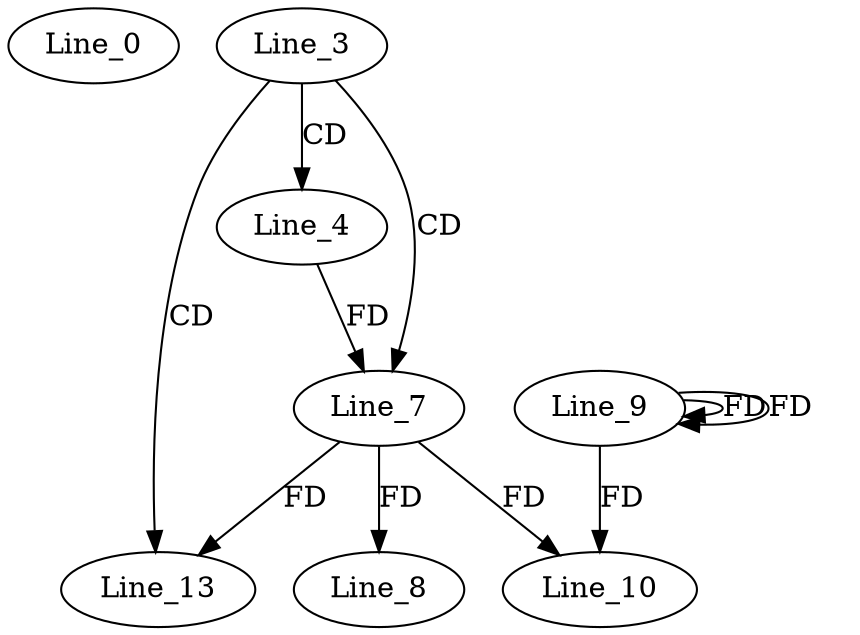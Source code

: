 digraph G {
  Line_0;
  Line_3;
  Line_4;
  Line_7;
  Line_7;
  Line_8;
  Line_9;
  Line_9;
  Line_10;
  Line_13;
  Line_9;
  Line_3 -> Line_4 [ label="CD" ];
  Line_3 -> Line_7 [ label="CD" ];
  Line_4 -> Line_7 [ label="FD" ];
  Line_7 -> Line_8 [ label="FD" ];
  Line_9 -> Line_9 [ label="FD" ];
  Line_7 -> Line_10 [ label="FD" ];
  Line_9 -> Line_10 [ label="FD" ];
  Line_3 -> Line_13 [ label="CD" ];
  Line_7 -> Line_13 [ label="FD" ];
  Line_9 -> Line_9 [ label="FD" ];
}
